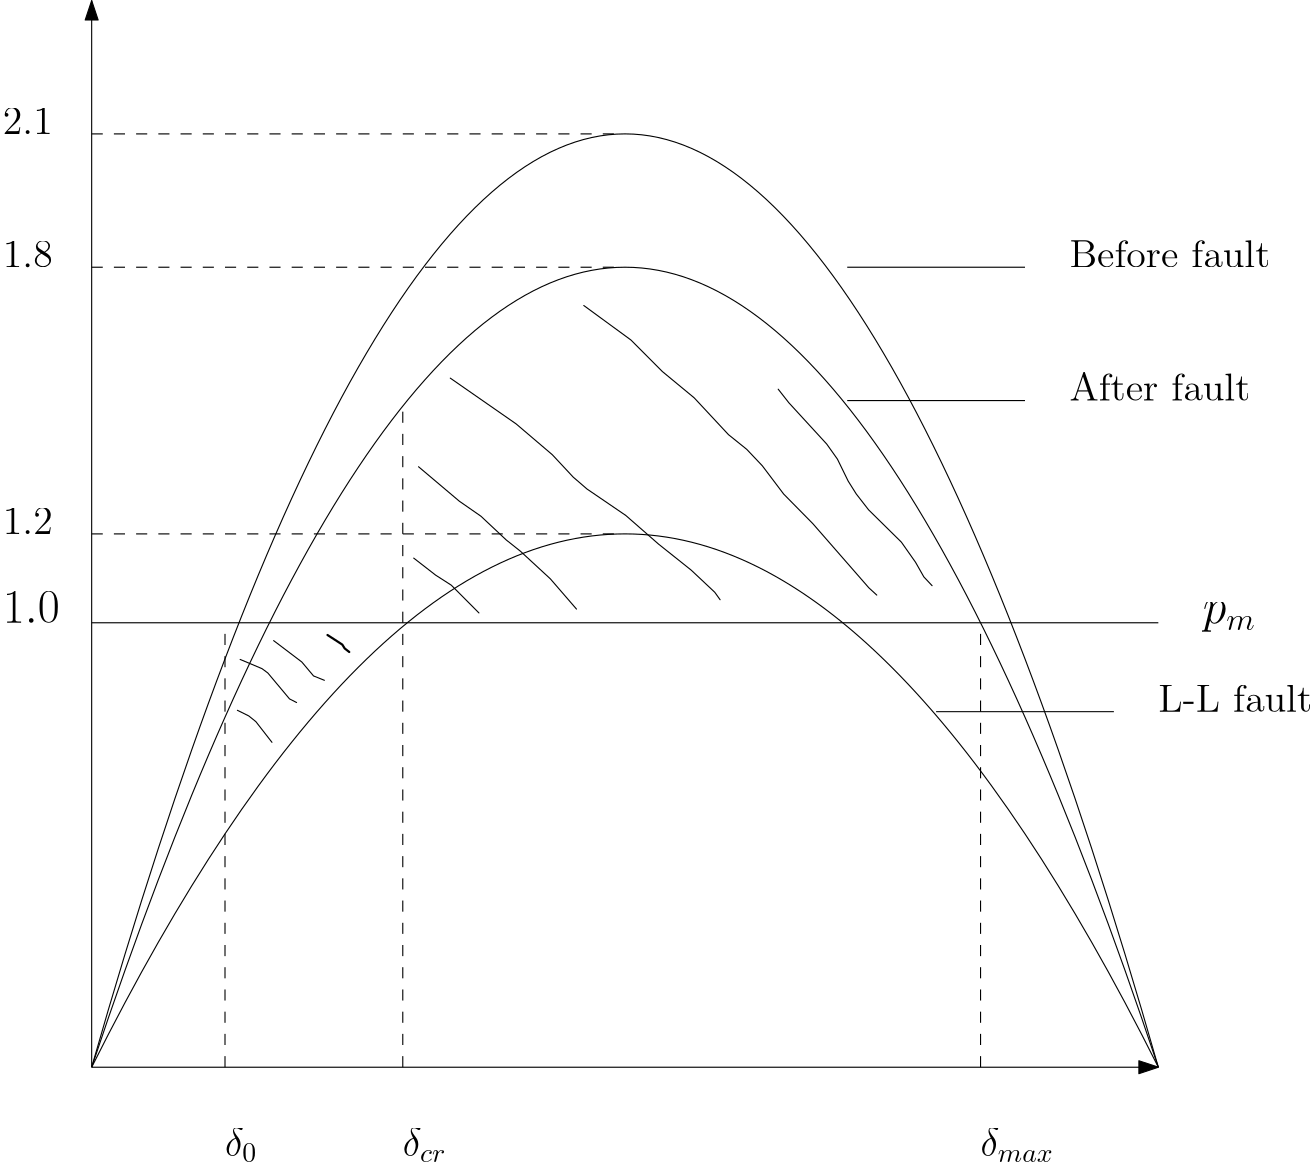 <?xml version="1.0"?>
<!DOCTYPE ipe SYSTEM "ipe.dtd">
<ipe version="70218" creator="Ipe 7.2.27">
<info created="D:20230815140235" modified="D:20230817115806"/>
<ipestyle name="basic">
<symbol name="arrow/arc(spx)">
<path stroke="sym-stroke" fill="sym-stroke" pen="sym-pen">
0 0 m
-1 0.333 l
-1 -0.333 l
h
</path>
</symbol>
<symbol name="arrow/farc(spx)">
<path stroke="sym-stroke" fill="white" pen="sym-pen">
0 0 m
-1 0.333 l
-1 -0.333 l
h
</path>
</symbol>
<symbol name="arrow/ptarc(spx)">
<path stroke="sym-stroke" fill="sym-stroke" pen="sym-pen">
0 0 m
-1 0.333 l
-0.8 0 l
-1 -0.333 l
h
</path>
</symbol>
<symbol name="arrow/fptarc(spx)">
<path stroke="sym-stroke" fill="white" pen="sym-pen">
0 0 m
-1 0.333 l
-0.8 0 l
-1 -0.333 l
h
</path>
</symbol>
<symbol name="mark/circle(sx)" transformations="translations">
<path fill="sym-stroke">
0.6 0 0 0.6 0 0 e
0.4 0 0 0.4 0 0 e
</path>
</symbol>
<symbol name="mark/disk(sx)" transformations="translations">
<path fill="sym-stroke">
0.6 0 0 0.6 0 0 e
</path>
</symbol>
<symbol name="mark/fdisk(sfx)" transformations="translations">
<group>
<path fill="sym-fill">
0.5 0 0 0.5 0 0 e
</path>
<path fill="sym-stroke" fillrule="eofill">
0.6 0 0 0.6 0 0 e
0.4 0 0 0.4 0 0 e
</path>
</group>
</symbol>
<symbol name="mark/box(sx)" transformations="translations">
<path fill="sym-stroke" fillrule="eofill">
-0.6 -0.6 m
0.6 -0.6 l
0.6 0.6 l
-0.6 0.6 l
h
-0.4 -0.4 m
0.4 -0.4 l
0.4 0.4 l
-0.4 0.4 l
h
</path>
</symbol>
<symbol name="mark/square(sx)" transformations="translations">
<path fill="sym-stroke">
-0.6 -0.6 m
0.6 -0.6 l
0.6 0.6 l
-0.6 0.6 l
h
</path>
</symbol>
<symbol name="mark/fsquare(sfx)" transformations="translations">
<group>
<path fill="sym-fill">
-0.5 -0.5 m
0.5 -0.5 l
0.5 0.5 l
-0.5 0.5 l
h
</path>
<path fill="sym-stroke" fillrule="eofill">
-0.6 -0.6 m
0.6 -0.6 l
0.6 0.6 l
-0.6 0.6 l
h
-0.4 -0.4 m
0.4 -0.4 l
0.4 0.4 l
-0.4 0.4 l
h
</path>
</group>
</symbol>
<symbol name="mark/cross(sx)" transformations="translations">
<group>
<path fill="sym-stroke">
-0.43 -0.57 m
0.57 0.43 l
0.43 0.57 l
-0.57 -0.43 l
h
</path>
<path fill="sym-stroke">
-0.43 0.57 m
0.57 -0.43 l
0.43 -0.57 l
-0.57 0.43 l
h
</path>
</group>
</symbol>
<symbol name="arrow/fnormal(spx)">
<path stroke="sym-stroke" fill="white" pen="sym-pen">
0 0 m
-1 0.333 l
-1 -0.333 l
h
</path>
</symbol>
<symbol name="arrow/pointed(spx)">
<path stroke="sym-stroke" fill="sym-stroke" pen="sym-pen">
0 0 m
-1 0.333 l
-0.8 0 l
-1 -0.333 l
h
</path>
</symbol>
<symbol name="arrow/fpointed(spx)">
<path stroke="sym-stroke" fill="white" pen="sym-pen">
0 0 m
-1 0.333 l
-0.8 0 l
-1 -0.333 l
h
</path>
</symbol>
<symbol name="arrow/linear(spx)">
<path stroke="sym-stroke" pen="sym-pen">
-1 0.333 m
0 0 l
-1 -0.333 l
</path>
</symbol>
<symbol name="arrow/fdouble(spx)">
<path stroke="sym-stroke" fill="white" pen="sym-pen">
0 0 m
-1 0.333 l
-1 -0.333 l
h
-1 0 m
-2 0.333 l
-2 -0.333 l
h
</path>
</symbol>
<symbol name="arrow/double(spx)">
<path stroke="sym-stroke" fill="sym-stroke" pen="sym-pen">
0 0 m
-1 0.333 l
-1 -0.333 l
h
-1 0 m
-2 0.333 l
-2 -0.333 l
h
</path>
</symbol>
<symbol name="arrow/mid-normal(spx)">
<path stroke="sym-stroke" fill="sym-stroke" pen="sym-pen">
0.5 0 m
-0.5 0.333 l
-0.5 -0.333 l
h
</path>
</symbol>
<symbol name="arrow/mid-fnormal(spx)">
<path stroke="sym-stroke" fill="white" pen="sym-pen">
0.5 0 m
-0.5 0.333 l
-0.5 -0.333 l
h
</path>
</symbol>
<symbol name="arrow/mid-pointed(spx)">
<path stroke="sym-stroke" fill="sym-stroke" pen="sym-pen">
0.5 0 m
-0.5 0.333 l
-0.3 0 l
-0.5 -0.333 l
h
</path>
</symbol>
<symbol name="arrow/mid-fpointed(spx)">
<path stroke="sym-stroke" fill="white" pen="sym-pen">
0.5 0 m
-0.5 0.333 l
-0.3 0 l
-0.5 -0.333 l
h
</path>
</symbol>
<symbol name="arrow/mid-double(spx)">
<path stroke="sym-stroke" fill="sym-stroke" pen="sym-pen">
1 0 m
0 0.333 l
0 -0.333 l
h
0 0 m
-1 0.333 l
-1 -0.333 l
h
</path>
</symbol>
<symbol name="arrow/mid-fdouble(spx)">
<path stroke="sym-stroke" fill="white" pen="sym-pen">
1 0 m
0 0.333 l
0 -0.333 l
h
0 0 m
-1 0.333 l
-1 -0.333 l
h
</path>
</symbol>
<anglesize name="22.5 deg" value="22.5"/>
<anglesize name="30 deg" value="30"/>
<anglesize name="45 deg" value="45"/>
<anglesize name="60 deg" value="60"/>
<anglesize name="90 deg" value="90"/>
<arrowsize name="large" value="10"/>
<arrowsize name="small" value="5"/>
<arrowsize name="tiny" value="3"/>
<color name="blue" value="0 0 1"/>
<color name="brown" value="0.647 0.165 0.165"/>
<color name="darkblue" value="0 0 0.545"/>
<color name="darkcyan" value="0 0.545 0.545"/>
<color name="darkgray" value="0.663"/>
<color name="darkgreen" value="0 0.392 0"/>
<color name="darkmagenta" value="0.545 0 0.545"/>
<color name="darkorange" value="1 0.549 0"/>
<color name="darkred" value="0.545 0 0"/>
<color name="gold" value="1 0.843 0"/>
<color name="gray" value="0.745"/>
<color name="green" value="0 1 0"/>
<color name="lightblue" value="0.678 0.847 0.902"/>
<color name="lightcyan" value="0.878 1 1"/>
<color name="lightgray" value="0.827"/>
<color name="lightgreen" value="0.565 0.933 0.565"/>
<color name="lightyellow" value="1 1 0.878"/>
<color name="navy" value="0 0 0.502"/>
<color name="orange" value="1 0.647 0"/>
<color name="pink" value="1 0.753 0.796"/>
<color name="purple" value="0.627 0.125 0.941"/>
<color name="red" value="1 0 0"/>
<color name="seagreen" value="0.18 0.545 0.341"/>
<color name="turquoise" value="0.251 0.878 0.816"/>
<color name="violet" value="0.933 0.51 0.933"/>
<color name="yellow" value="1 1 0"/>
<dashstyle name="dash dot dotted" value="[4 2 1 2 1 2] 0"/>
<dashstyle name="dash dotted" value="[4 2 1 2] 0"/>
<dashstyle name="dashed" value="[4] 0"/>
<dashstyle name="dotted" value="[1 3] 0"/>
<gridsize name="10 pts (~3.5 mm)" value="10"/>
<gridsize name="14 pts (~5 mm)" value="14"/>
<gridsize name="16 pts (~6 mm)" value="16"/>
<gridsize name="20 pts (~7 mm)" value="20"/>
<gridsize name="28 pts (~10 mm)" value="28"/>
<gridsize name="32 pts (~12 mm)" value="32"/>
<gridsize name="4 pts" value="4"/>
<gridsize name="56 pts (~20 mm)" value="56"/>
<gridsize name="8 pts (~3 mm)" value="8"/>
<opacity name="10%" value="0.1"/>
<opacity name="30%" value="0.3"/>
<opacity name="50%" value="0.5"/>
<opacity name="75%" value="0.75"/>
<pen name="fat" value="1.2"/>
<pen name="heavier" value="0.8"/>
<pen name="ultrafat" value="2"/>
<symbolsize name="large" value="5"/>
<symbolsize name="small" value="2"/>
<symbolsize name="tiny" value="1.1"/>
<textsize name="Huge" value="\Huge"/>
<textsize name="LARGE" value="\LARGE"/>
<textsize name="Large" value="\Large"/>
<textsize name="footnote" value="\footnotesize"/>
<textsize name="huge" value="\huge"/>
<textsize name="large" value="\large"/>
<textsize name="script" value="\scriptsize"/>
<textsize name="small" value="\small"/>
<textsize name="tiny" value="\tiny"/>
<textstyle name="center" begin="\begin{center}" end="\end{center}"/>
<textstyle name="item" begin="\begin{itemize}\item{}" end="\end{itemize}"/>
<textstyle name="itemize" begin="\begin{itemize}" end="\end{itemize}"/>
<tiling name="falling" angle="-60" step="4" width="1"/>
<tiling name="rising" angle="30" step="4" width="1"/>
</ipestyle>
<page>
<layer name="alpha"/>
<view layers="alpha" active="alpha"/>
<text layer="alpha" matrix="1 0 0 1 368 -288" transformations="translations" pos="96 512" stroke="black" type="label" width="19.198" height="7.41" depth="3.35" valign="baseline" size="LARGE" style="math">p_m</text>
<text matrix="1 0 0 1 -64 -208" transformations="translations" pos="96 608" stroke="black" type="label" width="17.949" height="9.245" depth="0" valign="baseline" size="Large" style="math">2.1</text>
<text matrix="1 0 0 1 -64 -320" transformations="translations" pos="176 352" stroke="black" type="label" width="11.701" height="9.965" depth="2.15" valign="baseline" size="Large" style="math">\delta_0</text>
<text matrix="1 0 0 1 -112 -320" transformations="translations" pos="288 352" stroke="black" type="label" width="15.803" height="9.965" depth="2.15" valign="baseline" size="Large" style="math">\delta_{cr}</text>
<text matrix="1 0 0 1 48 -320" transformations="translations" pos="336 352" stroke="black" type="label" width="26.427" height="9.965" depth="2.15" valign="baseline" size="Large" style="math">\delta_{max}</text>
<path matrix="1 0 0 1 -48 -208" stroke="black">
416 400 m
480 400 l
</path>
<path matrix="1 0 0 1 -80 -128" stroke="black">
416 432 m
480 432 l
</path>
<path matrix="1 0 0 1 -80 -112" stroke="black">
416 464 m
480 464 l
</path>
<text matrix="1 0 0 1 -80 -112" transformations="translations" pos="496 464" stroke="black" type="label" width="72.379" height="9.963" depth="0" valign="baseline" size="Large">Before fault</text>
<text matrix="1 0 0 1 -80 -128" transformations="translations" pos="496 432" stroke="black" type="label" width="65.158" height="9.963" depth="0" valign="baseline" size="Large">After fault</text>
<text matrix="1 0 0 1 -64 -288" transformations="translations" pos="96 512" stroke="black" type="label" width="20.473" height="11.097" depth="0" valign="baseline" size="LARGE" style="math">1.0</text>
<path matrix="1 0 0 1 -64 -192" stroke="black" arrow="normal/normal">
128 256 m
128 640 l
</path>
<text matrix="1 0 0 1 -64 0" transformations="translations" pos="96 352" stroke="black" type="label" width="17.949" height="9.245" depth="0" valign="baseline" size="Large" style="math">1.8</text>
<text matrix="1 0 0 1 -64 0" transformations="translations" pos="96 256" stroke="black" type="label" width="17.949" height="9.245" depth="0" valign="baseline" size="Large" style="math">1.2</text>
<path stroke="black" arrow="normal/normal">
64 64 m
448 64 l
</path>
<path stroke="black">
64 224 m
448 224 l
448 224 l
</path>
<path stroke="black">
64 64 m
256 448
448 64 c
</path>
<path stroke="black" dash="dashed">
64 256 m
256 256 l
</path>
<path stroke="black" dash="dashed">
64 352 m
256 352 l
</path>
<path stroke="black" dash="dashed">
64 400 m
256 400 l
</path>
<path stroke="black">
64 64 m
256 736
448 64 c
</path>
<path stroke="black">
64 64 m
256 640
448 64 c
</path>
<text transformations="translations" pos="448 192" stroke="black" type="label" width="55.403" height="9.963" depth="0" valign="baseline" size="Large">L-L fault</text>
<path stroke="black" dash="dashed">
112 64 m
112 224 l
</path>
<path stroke="black" dash="dashed">
176 64 m
176 304 l
</path>
<path stroke="black" dash="dashed">
384 64 m
384 224 l
</path>
<path stroke="black" cap="1" join="1">
116.469 192.49 m
120.558 190.466 l
123.12 188.398 l
128.9 180.97 l
</path>
<path stroke="black" cap="1" join="1">
117.458 210.799 m
125.337 207.476 l
127.417 205.93 l
135.225 196.596 l
137.759 195.295 l
</path>
<path stroke="black" cap="1" join="1">
129.513 217.571 m
139.653 209.881 l
143.873 204.863 l
147.772 203.295 l
</path>
<path stroke="black" pen="0.8" cap="1" join="1">
148.906 219.595 m
154.229 216.141 l
155.077 214.77 l
156.726 213.481 l
</path>
<path stroke="black" cap="1" join="1">
179.942 247.275 m
187.831 241.149 l
193.472 237.527 l
203.414 227.542 l
</path>
<path stroke="black" cap="1" join="1">
181.678 280.165 m
196.368 267.76 l
204.138 262.36 l
213.239 253.819 l
218.337 249.769 l
229.136 239.802 l
238.534 228.933 l
</path>
<path stroke="black" cap="1" join="1">
193.107 312.069 m
216.807 295.592 l
229.838 284.494 l
237.369 276.422 l
242.308 272.163 l
256.282 262.635 l
268.089 252.309 l
279.835 242.949 l
288.314 234.982 l
290.234 232.302 l
</path>
<path stroke="black" cap="1" join="1">
241.164 338.213 m
258.152 325.783 l
269.461 314.436 l
280.904 304.982 l
293.247 291.73 l
299.836 286.428 l
305.438 280.511 l
313.115 270.346 l
323.609 259.694 l
343.764 236.61 l
346.632 233.973 l
</path>
<path stroke="black" cap="1" join="1">
311.154 308.087 m
314.995 303.194 l
328.625 288.333 l
332.473 282.915 l
336.34 275.01 l
339.247 270.381 l
343.688 264.666 l
355.496 253.025 l
360.586 245.797 l
363.586 240.517 l
366.547 237.358 l
</path>
</page>
</ipe>

